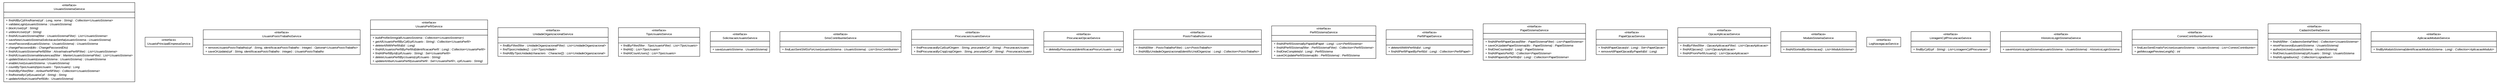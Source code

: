 #!/usr/local/bin/dot
#
# Class diagram 
# Generated by UMLGraph version R5_6 (http://www.umlgraph.org/)
#

digraph G {
	edge [fontname="arial",fontsize=10,labelfontname="arial",labelfontsize=10];
	node [fontname="arial",fontsize=10,shape=plaintext];
	nodesep=0.25;
	ranksep=0.5;
	// br.gov.to.sefaz.seg.business.gestao.service.UsuarioSistemaService
	c111104 [label=<<table title="br.gov.to.sefaz.seg.business.gestao.service.UsuarioSistemaService" border="0" cellborder="1" cellspacing="0" cellpadding="2" port="p" href="./UsuarioSistemaService.html">
		<tr><td><table border="0" cellspacing="0" cellpadding="1">
<tr><td align="center" balign="center"> &#171;interface&#187; </td></tr>
<tr><td align="center" balign="center"> UsuarioSistemaService </td></tr>
		</table></td></tr>
		<tr><td><table border="0" cellspacing="0" cellpadding="1">
<tr><td align="left" balign="left">  </td></tr>
		</table></td></tr>
		<tr><td><table border="0" cellspacing="0" cellpadding="1">
<tr><td align="left" balign="left"><font face="arial italic" point-size="10.0"> + findAllByCpfAndName(cpf : Long, nome : String) : Collection&lt;UsuarioSistema&gt; </font></td></tr>
<tr><td align="left" balign="left"><font face="arial italic" point-size="10.0"> + validateLogin(usuarioSistema : UsuarioSistema) </font></td></tr>
<tr><td align="left" balign="left"><font face="arial italic" point-size="10.0"> + blockUser(cpf : String) </font></td></tr>
<tr><td align="left" balign="left"><font face="arial italic" point-size="10.0"> + unblockUser(cpf : String) </font></td></tr>
<tr><td align="left" balign="left"><font face="arial italic" point-size="10.0"> + findAllUsuarioSistema(filter : UsuarioSistemaFilter) : List&lt;UsuarioSistema&gt; </font></td></tr>
<tr><td align="left" balign="left"><font face="arial italic" point-size="10.0"> + saveNewUsuarioSistemaSolicitacaoSenha(usuarioSistema : UsuarioSistema) </font></td></tr>
<tr><td align="left" balign="left"><font face="arial italic" point-size="10.0"> + resetPassword(usuarioSistema : UsuarioSistema) : UsuarioSistema </font></td></tr>
<tr><td align="left" balign="left"><font face="arial italic" point-size="10.0"> + changePassword(dto : ChangePasswordDto) </font></td></tr>
<tr><td align="left" balign="left"><font face="arial italic" point-size="10.0"> + findAllUsuarioSistemaPerfil(filter : AtivarInativarPerfilFilter) : List&lt;UsuarioSistema&gt; </font></td></tr>
<tr><td align="left" balign="left"><font face="arial italic" point-size="10.0"> + findAllUsuarioSistemaManutencao(filter : ManterUsuarioSistemaFilter) : List&lt;UsuarioSistema&gt; </font></td></tr>
<tr><td align="left" balign="left"><font face="arial italic" point-size="10.0"> + updateStatusUsuario(usuarioSistema : UsuarioSistema) : UsuarioSistema </font></td></tr>
<tr><td align="left" balign="left"><font face="arial italic" point-size="10.0"> + enableUser(usuarioSistema : UsuarioSistema) </font></td></tr>
<tr><td align="left" balign="left"><font face="arial italic" point-size="10.0"> + countByTipoUsuario(tipoUsuario : TipoUsuario) : Long </font></td></tr>
<tr><td align="left" balign="left"><font face="arial italic" point-size="10.0"> + findAllByFilter(filter : AtribuirPerfilFilter) : Collection&lt;UsuarioSistema&gt; </font></td></tr>
<tr><td align="left" balign="left"><font face="arial italic" point-size="10.0"> + findNomeByCpf(usuarioCpf : String) : String </font></td></tr>
<tr><td align="left" balign="left"><font face="arial italic" point-size="10.0"> + updateAtribuirUsuarioPerfil(dto : UsuarioSistema) </font></td></tr>
		</table></td></tr>
		</table>>, URL="./UsuarioSistemaService.html", fontname="arial", fontcolor="black", fontsize=10.0];
	// br.gov.to.sefaz.seg.business.gestao.service.UsuarioPrincipalEmpresaService
	c111105 [label=<<table title="br.gov.to.sefaz.seg.business.gestao.service.UsuarioPrincipalEmpresaService" border="0" cellborder="1" cellspacing="0" cellpadding="2" port="p" href="./UsuarioPrincipalEmpresaService.html">
		<tr><td><table border="0" cellspacing="0" cellpadding="1">
<tr><td align="center" balign="center"> &#171;interface&#187; </td></tr>
<tr><td align="center" balign="center"> UsuarioPrincipalEmpresaService </td></tr>
		</table></td></tr>
		</table>>, URL="./UsuarioPrincipalEmpresaService.html", fontname="arial", fontcolor="black", fontsize=10.0];
	// br.gov.to.sefaz.seg.business.gestao.service.UsuarioPostoTrabalhoService
	c111106 [label=<<table title="br.gov.to.sefaz.seg.business.gestao.service.UsuarioPostoTrabalhoService" border="0" cellborder="1" cellspacing="0" cellpadding="2" port="p" href="./UsuarioPostoTrabalhoService.html">
		<tr><td><table border="0" cellspacing="0" cellpadding="1">
<tr><td align="center" balign="center"> &#171;interface&#187; </td></tr>
<tr><td align="center" balign="center"> UsuarioPostoTrabalhoService </td></tr>
		</table></td></tr>
		<tr><td><table border="0" cellspacing="0" cellpadding="1">
<tr><td align="left" balign="left">  </td></tr>
		</table></td></tr>
		<tr><td><table border="0" cellspacing="0" cellpadding="1">
<tr><td align="left" balign="left"><font face="arial italic" point-size="10.0"> + removeUsuarioPostoTrabalho(cpf : String, identificacaoPostoTrabalho : Integer) : Optional&lt;UsuarioPostoTrabalho&gt; </font></td></tr>
<tr><td align="left" balign="left"><font face="arial italic" point-size="10.0"> + saveOrUpdate(cpf : String, identificacaoPostoTrabalho : Integer) : UsuarioPostoTrabalho </font></td></tr>
		</table></td></tr>
		</table>>, URL="./UsuarioPostoTrabalhoService.html", fontname="arial", fontcolor="black", fontsize=10.0];
	// br.gov.to.sefaz.seg.business.gestao.service.UsuarioPerfilService
	c111107 [label=<<table title="br.gov.to.sefaz.seg.business.gestao.service.UsuarioPerfilService" border="0" cellborder="1" cellspacing="0" cellpadding="2" port="p" href="./UsuarioPerfilService.html">
		<tr><td><table border="0" cellspacing="0" cellpadding="1">
<tr><td align="center" balign="center"> &#171;interface&#187; </td></tr>
<tr><td align="center" balign="center"> UsuarioPerfilService </td></tr>
		</table></td></tr>
		<tr><td><table border="0" cellspacing="0" cellpadding="1">
<tr><td align="left" balign="left">  </td></tr>
		</table></td></tr>
		<tr><td><table border="0" cellspacing="0" cellpadding="1">
<tr><td align="left" balign="left"><font face="arial italic" point-size="10.0"> + buildProfileString(allUsuarioSistema : Collection&lt;UsuarioSistema&gt;) </font></td></tr>
<tr><td align="left" balign="left"><font face="arial italic" point-size="10.0"> + getAllUsuarioPerfilByCpf(cpfUsuario : String) : Collection&lt;UsuarioPerfil&gt; </font></td></tr>
<tr><td align="left" balign="left"><font face="arial italic" point-size="10.0"> + deleteAllWithPerfilId(id : Long) </font></td></tr>
<tr><td align="left" balign="left"><font face="arial italic" point-size="10.0"> + findAllUsuariosPerfilByPerfilId(identificacaoPerfil : Long) : Collection&lt;UsuarioPerfil&gt; </font></td></tr>
<tr><td align="left" balign="left"><font face="arial italic" point-size="10.0"> + findAllPerfilById(cpfUsuario : String) : Set&lt;UsuarioPerfil&gt; </font></td></tr>
<tr><td align="left" balign="left"><font face="arial italic" point-size="10.0"> + deleteUsuarioPerfilByUsuario(cpfUsuario : String) </font></td></tr>
<tr><td align="left" balign="left"><font face="arial italic" point-size="10.0"> + updateAtribuirUsuarioPerfil(usuarioPerfil : Set&lt;UsuarioPerfil&gt;, cpfUsuario : String) </font></td></tr>
		</table></td></tr>
		</table>>, URL="./UsuarioPerfilService.html", fontname="arial", fontcolor="black", fontsize=10.0];
	// br.gov.to.sefaz.seg.business.gestao.service.UnidadeOrganizacionalService
	c111108 [label=<<table title="br.gov.to.sefaz.seg.business.gestao.service.UnidadeOrganizacionalService" border="0" cellborder="1" cellspacing="0" cellpadding="2" port="p" href="./UnidadeOrganizacionalService.html">
		<tr><td><table border="0" cellspacing="0" cellpadding="1">
<tr><td align="center" balign="center"> &#171;interface&#187; </td></tr>
<tr><td align="center" balign="center"> UnidadeOrganizacionalService </td></tr>
		</table></td></tr>
		<tr><td><table border="0" cellspacing="0" cellpadding="1">
<tr><td align="left" balign="left">  </td></tr>
		</table></td></tr>
		<tr><td><table border="0" cellspacing="0" cellpadding="1">
<tr><td align="left" balign="left"><font face="arial italic" point-size="10.0"> + findByFilter(filter : UnidadeOrganizacionalFilter) : List&lt;UnidadeOrganizacional&gt; </font></td></tr>
<tr><td align="left" balign="left"><font face="arial italic" point-size="10.0"> + findTiposUnidades() : List&lt;TipoUnidade&gt; </font></td></tr>
<tr><td align="left" balign="left"><font face="arial italic" point-size="10.0"> + findAllByTipoUnidade(characters : Character[]) : List&lt;UnidadeOrganizacional&gt; </font></td></tr>
		</table></td></tr>
		</table>>, URL="./UnidadeOrganizacionalService.html", fontname="arial", fontcolor="black", fontsize=10.0];
	// br.gov.to.sefaz.seg.business.gestao.service.TipoUsuarioService
	c111109 [label=<<table title="br.gov.to.sefaz.seg.business.gestao.service.TipoUsuarioService" border="0" cellborder="1" cellspacing="0" cellpadding="2" port="p" href="./TipoUsuarioService.html">
		<tr><td><table border="0" cellspacing="0" cellpadding="1">
<tr><td align="center" balign="center"> &#171;interface&#187; </td></tr>
<tr><td align="center" balign="center"> TipoUsuarioService </td></tr>
		</table></td></tr>
		<tr><td><table border="0" cellspacing="0" cellpadding="1">
<tr><td align="left" balign="left">  </td></tr>
		</table></td></tr>
		<tr><td><table border="0" cellspacing="0" cellpadding="1">
<tr><td align="left" balign="left"><font face="arial italic" point-size="10.0"> + findByFilter(filter : TipoUsuarioFilter) : List&lt;TipoUsuario&gt; </font></td></tr>
<tr><td align="left" balign="left"><font face="arial italic" point-size="10.0"> + findAll() : List&lt;TipoUsuario&gt; </font></td></tr>
<tr><td align="left" balign="left"><font face="arial italic" point-size="10.0"> + findAllCountUsers() : List&lt;TipoUsuario&gt; </font></td></tr>
		</table></td></tr>
		</table>>, URL="./TipoUsuarioService.html", fontname="arial", fontcolor="black", fontsize=10.0];
	// br.gov.to.sefaz.seg.business.gestao.service.SolicitacaoUsuarioService
	c111110 [label=<<table title="br.gov.to.sefaz.seg.business.gestao.service.SolicitacaoUsuarioService" border="0" cellborder="1" cellspacing="0" cellpadding="2" port="p" href="./SolicitacaoUsuarioService.html">
		<tr><td><table border="0" cellspacing="0" cellpadding="1">
<tr><td align="center" balign="center"> &#171;interface&#187; </td></tr>
<tr><td align="center" balign="center"> SolicitacaoUsuarioService </td></tr>
		</table></td></tr>
		<tr><td><table border="0" cellspacing="0" cellpadding="1">
<tr><td align="left" balign="left">  </td></tr>
		</table></td></tr>
		<tr><td><table border="0" cellspacing="0" cellpadding="1">
<tr><td align="left" balign="left"><font face="arial italic" point-size="10.0"> + save(usuarioSistema : UsuarioSistema) </font></td></tr>
		</table></td></tr>
		</table>>, URL="./SolicitacaoUsuarioService.html", fontname="arial", fontcolor="black", fontsize=10.0];
	// br.gov.to.sefaz.seg.business.gestao.service.SmsContribuinteService
	c111111 [label=<<table title="br.gov.to.sefaz.seg.business.gestao.service.SmsContribuinteService" border="0" cellborder="1" cellspacing="0" cellpadding="2" port="p" href="./SmsContribuinteService.html">
		<tr><td><table border="0" cellspacing="0" cellpadding="1">
<tr><td align="center" balign="center"> &#171;interface&#187; </td></tr>
<tr><td align="center" balign="center"> SmsContribuinteService </td></tr>
		</table></td></tr>
		<tr><td><table border="0" cellspacing="0" cellpadding="1">
<tr><td align="left" balign="left">  </td></tr>
		</table></td></tr>
		<tr><td><table border="0" cellspacing="0" cellpadding="1">
<tr><td align="left" balign="left"><font face="arial italic" point-size="10.0"> + findLastSentSMSsForUser(usuarioSistema : UsuarioSistema) : List&lt;SmsContribuinte&gt; </font></td></tr>
		</table></td></tr>
		</table>>, URL="./SmsContribuinteService.html", fontname="arial", fontcolor="black", fontsize=10.0];
	// br.gov.to.sefaz.seg.business.gestao.service.ProcuracaoUsuarioService
	c111112 [label=<<table title="br.gov.to.sefaz.seg.business.gestao.service.ProcuracaoUsuarioService" border="0" cellborder="1" cellspacing="0" cellpadding="2" port="p" href="./ProcuracaoUsuarioService.html">
		<tr><td><table border="0" cellspacing="0" cellpadding="1">
<tr><td align="center" balign="center"> &#171;interface&#187; </td></tr>
<tr><td align="center" balign="center"> ProcuracaoUsuarioService </td></tr>
		</table></td></tr>
		<tr><td><table border="0" cellspacing="0" cellpadding="1">
<tr><td align="left" balign="left">  </td></tr>
		</table></td></tr>
		<tr><td><table border="0" cellspacing="0" cellpadding="1">
<tr><td align="left" balign="left"><font face="arial italic" point-size="10.0"> + findProcuracaoByCpf(cpfOrigem : String, procuradorCpf : String) : ProcuracaoUsuario </font></td></tr>
<tr><td align="left" balign="left"><font face="arial italic" point-size="10.0"> + findProcuracaoByCnpj(cnpjOrigem : String, procuradorCpf : String) : ProcuracaoUsuario </font></td></tr>
		</table></td></tr>
		</table>>, URL="./ProcuracaoUsuarioService.html", fontname="arial", fontcolor="black", fontsize=10.0];
	// br.gov.to.sefaz.seg.business.gestao.service.ProcuracaoOpcaoService
	c111113 [label=<<table title="br.gov.to.sefaz.seg.business.gestao.service.ProcuracaoOpcaoService" border="0" cellborder="1" cellspacing="0" cellpadding="2" port="p" href="./ProcuracaoOpcaoService.html">
		<tr><td><table border="0" cellspacing="0" cellpadding="1">
<tr><td align="center" balign="center"> &#171;interface&#187; </td></tr>
<tr><td align="center" balign="center"> ProcuracaoOpcaoService </td></tr>
		</table></td></tr>
		<tr><td><table border="0" cellspacing="0" cellpadding="1">
<tr><td align="left" balign="left">  </td></tr>
		</table></td></tr>
		<tr><td><table border="0" cellspacing="0" cellpadding="1">
<tr><td align="left" balign="left"><font face="arial italic" point-size="10.0"> + deleteByProcuracao(identificacaoProcurUsuario : Long) </font></td></tr>
		</table></td></tr>
		</table>>, URL="./ProcuracaoOpcaoService.html", fontname="arial", fontcolor="black", fontsize=10.0];
	// br.gov.to.sefaz.seg.business.gestao.service.PostoTrabalhoService
	c111114 [label=<<table title="br.gov.to.sefaz.seg.business.gestao.service.PostoTrabalhoService" border="0" cellborder="1" cellspacing="0" cellpadding="2" port="p" href="./PostoTrabalhoService.html">
		<tr><td><table border="0" cellspacing="0" cellpadding="1">
<tr><td align="center" balign="center"> &#171;interface&#187; </td></tr>
<tr><td align="center" balign="center"> PostoTrabalhoService </td></tr>
		</table></td></tr>
		<tr><td><table border="0" cellspacing="0" cellpadding="1">
<tr><td align="left" balign="left">  </td></tr>
		</table></td></tr>
		<tr><td><table border="0" cellspacing="0" cellpadding="1">
<tr><td align="left" balign="left"><font face="arial italic" point-size="10.0"> + findAll(filter : PostoTrabalhoFilter) : List&lt;PostoTrabalho&gt; </font></td></tr>
<tr><td align="left" balign="left"><font face="arial italic" point-size="10.0"> + findAllByUnidadeOrganizacional(identificUnidOrganizac : Long) : Collection&lt;PostoTrabalho&gt; </font></td></tr>
		</table></td></tr>
		</table>>, URL="./PostoTrabalhoService.html", fontname="arial", fontcolor="black", fontsize=10.0];
	// br.gov.to.sefaz.seg.business.gestao.service.PerfilSistemaService
	c111115 [label=<<table title="br.gov.to.sefaz.seg.business.gestao.service.PerfilSistemaService" border="0" cellborder="1" cellspacing="0" cellpadding="2" port="p" href="./PerfilSistemaService.html">
		<tr><td><table border="0" cellspacing="0" cellpadding="1">
<tr><td align="center" balign="center"> &#171;interface&#187; </td></tr>
<tr><td align="center" balign="center"> PerfilSistemaService </td></tr>
		</table></td></tr>
		<tr><td><table border="0" cellspacing="0" cellpadding="1">
<tr><td align="left" balign="left">  </td></tr>
		</table></td></tr>
		<tr><td><table border="0" cellspacing="0" cellpadding="1">
<tr><td align="left" balign="left"><font face="arial italic" point-size="10.0"> + findAllPerfilSistemaByPapel(idPapel : Long) : List&lt;PerfilSistema&gt; </font></td></tr>
<tr><td align="left" balign="left"><font face="arial italic" point-size="10.0"> + findAllPerfilSistema(filter : PerfilSistemaFilter) : Collection&lt;PerfilSistema&gt; </font></td></tr>
<tr><td align="left" balign="left"><font face="arial italic" point-size="10.0"> + findOneComplete(id : Long) : PerfilSistema </font></td></tr>
<tr><td align="left" balign="left"><font face="arial italic" point-size="10.0"> + saveOrUpdatePerfilSistema(dto : PerfilSistema) : PerfilSistema </font></td></tr>
		</table></td></tr>
		</table>>, URL="./PerfilSistemaService.html", fontname="arial", fontcolor="black", fontsize=10.0];
	// br.gov.to.sefaz.seg.business.gestao.service.PerfilPapelService
	c111116 [label=<<table title="br.gov.to.sefaz.seg.business.gestao.service.PerfilPapelService" border="0" cellborder="1" cellspacing="0" cellpadding="2" port="p" href="./PerfilPapelService.html">
		<tr><td><table border="0" cellspacing="0" cellpadding="1">
<tr><td align="center" balign="center"> &#171;interface&#187; </td></tr>
<tr><td align="center" balign="center"> PerfilPapelService </td></tr>
		</table></td></tr>
		<tr><td><table border="0" cellspacing="0" cellpadding="1">
<tr><td align="left" balign="left">  </td></tr>
		</table></td></tr>
		<tr><td><table border="0" cellspacing="0" cellpadding="1">
<tr><td align="left" balign="left"><font face="arial italic" point-size="10.0"> + deleteAllWithPerfilId(id : Long) </font></td></tr>
<tr><td align="left" balign="left"><font face="arial italic" point-size="10.0"> + findAllPerfilPapelByPerfil(id : Long) : Collection&lt;PerfilPapel&gt; </font></td></tr>
		</table></td></tr>
		</table>>, URL="./PerfilPapelService.html", fontname="arial", fontcolor="black", fontsize=10.0];
	// br.gov.to.sefaz.seg.business.gestao.service.PapelSistemaService
	c111117 [label=<<table title="br.gov.to.sefaz.seg.business.gestao.service.PapelSistemaService" border="0" cellborder="1" cellspacing="0" cellpadding="2" port="p" href="./PapelSistemaService.html">
		<tr><td><table border="0" cellspacing="0" cellpadding="1">
<tr><td align="center" balign="center"> &#171;interface&#187; </td></tr>
<tr><td align="center" balign="center"> PapelSistemaService </td></tr>
		</table></td></tr>
		<tr><td><table border="0" cellspacing="0" cellpadding="1">
<tr><td align="left" balign="left">  </td></tr>
		</table></td></tr>
		<tr><td><table border="0" cellspacing="0" cellpadding="1">
<tr><td align="left" balign="left"><font face="arial italic" point-size="10.0"> + findAllPerfilPapelOpcao(filter : PapelSistemaFilter) : List&lt;PapelSistema&gt; </font></td></tr>
<tr><td align="left" balign="left"><font face="arial italic" point-size="10.0"> + saveOrUpdatePapelSistema(dto : PapelSistema) : PapelSistema </font></td></tr>
<tr><td align="left" balign="left"><font face="arial italic" point-size="10.0"> + findOneCounted(id : Long) : PapelSistema </font></td></tr>
<tr><td align="left" balign="left"><font face="arial italic" point-size="10.0"> + findAllPapeisPerfil() : Collection&lt;PapelSistema&gt; </font></td></tr>
<tr><td align="left" balign="left"><font face="arial italic" point-size="10.0"> + findAllPapeisByPerfilId(id : Long) : Collection&lt;PapelSistema&gt; </font></td></tr>
		</table></td></tr>
		</table>>, URL="./PapelSistemaService.html", fontname="arial", fontcolor="black", fontsize=10.0];
	// br.gov.to.sefaz.seg.business.gestao.service.PapelOpcaoService
	c111118 [label=<<table title="br.gov.to.sefaz.seg.business.gestao.service.PapelOpcaoService" border="0" cellborder="1" cellspacing="0" cellpadding="2" port="p" href="./PapelOpcaoService.html">
		<tr><td><table border="0" cellspacing="0" cellpadding="1">
<tr><td align="center" balign="center"> &#171;interface&#187; </td></tr>
<tr><td align="center" balign="center"> PapelOpcaoService </td></tr>
		</table></td></tr>
		<tr><td><table border="0" cellspacing="0" cellpadding="1">
<tr><td align="left" balign="left">  </td></tr>
		</table></td></tr>
		<tr><td><table border="0" cellspacing="0" cellpadding="1">
<tr><td align="left" balign="left"><font face="arial italic" point-size="10.0"> + findAllPapelOpcao(id : Long) : Set&lt;PapelOpcao&gt; </font></td></tr>
<tr><td align="left" balign="left"><font face="arial italic" point-size="10.0"> + removeAllPapelOpcaoByPapelId(id : Long) </font></td></tr>
		</table></td></tr>
		</table>>, URL="./PapelOpcaoService.html", fontname="arial", fontcolor="black", fontsize=10.0];
	// br.gov.to.sefaz.seg.business.gestao.service.OpcaoAplicacaoService
	c111119 [label=<<table title="br.gov.to.sefaz.seg.business.gestao.service.OpcaoAplicacaoService" border="0" cellborder="1" cellspacing="0" cellpadding="2" port="p" href="./OpcaoAplicacaoService.html">
		<tr><td><table border="0" cellspacing="0" cellpadding="1">
<tr><td align="center" balign="center"> &#171;interface&#187; </td></tr>
<tr><td align="center" balign="center"> OpcaoAplicacaoService </td></tr>
		</table></td></tr>
		<tr><td><table border="0" cellspacing="0" cellpadding="1">
<tr><td align="left" balign="left">  </td></tr>
		</table></td></tr>
		<tr><td><table border="0" cellspacing="0" cellpadding="1">
<tr><td align="left" balign="left"><font face="arial italic" point-size="10.0"> + findByFilter(filter : OpcaoAplicacaoFilter) : List&lt;OpcaoAplicacao&gt; </font></td></tr>
<tr><td align="left" balign="left"><font face="arial italic" point-size="10.0"> + findAllOpcoes() : List&lt;OpcaoAplicacao&gt; </font></td></tr>
<tr><td align="left" balign="left"><font face="arial italic" point-size="10.0"> + findAllFromPerfilUsuario() : List&lt;OpcaoAplicacao&gt; </font></td></tr>
		</table></td></tr>
		</table>>, URL="./OpcaoAplicacaoService.html", fontname="arial", fontcolor="black", fontsize=10.0];
	// br.gov.to.sefaz.seg.business.gestao.service.ModuloSistemaService
	c111120 [label=<<table title="br.gov.to.sefaz.seg.business.gestao.service.ModuloSistemaService" border="0" cellborder="1" cellspacing="0" cellpadding="2" port="p" href="./ModuloSistemaService.html">
		<tr><td><table border="0" cellspacing="0" cellpadding="1">
<tr><td align="center" balign="center"> &#171;interface&#187; </td></tr>
<tr><td align="center" balign="center"> ModuloSistemaService </td></tr>
		</table></td></tr>
		<tr><td><table border="0" cellspacing="0" cellpadding="1">
<tr><td align="left" balign="left">  </td></tr>
		</table></td></tr>
		<tr><td><table border="0" cellspacing="0" cellpadding="1">
<tr><td align="left" balign="left"><font face="arial italic" point-size="10.0"> + findAllSortedByAbreviacao() : List&lt;ModuloSistema&gt; </font></td></tr>
		</table></td></tr>
		</table>>, URL="./ModuloSistemaService.html", fontname="arial", fontcolor="black", fontsize=10.0];
	// br.gov.to.sefaz.seg.business.gestao.service.LogNavegacaoService
	c111121 [label=<<table title="br.gov.to.sefaz.seg.business.gestao.service.LogNavegacaoService" border="0" cellborder="1" cellspacing="0" cellpadding="2" port="p" href="./LogNavegacaoService.html">
		<tr><td><table border="0" cellspacing="0" cellpadding="1">
<tr><td align="center" balign="center"> &#171;interface&#187; </td></tr>
<tr><td align="center" balign="center"> LogNavegacaoService </td></tr>
		</table></td></tr>
		</table>>, URL="./LogNavegacaoService.html", fontname="arial", fontcolor="black", fontsize=10.0];
	// br.gov.to.sefaz.seg.business.gestao.service.ListagemCpfProcuracaoService
	c111122 [label=<<table title="br.gov.to.sefaz.seg.business.gestao.service.ListagemCpfProcuracaoService" border="0" cellborder="1" cellspacing="0" cellpadding="2" port="p" href="./ListagemCpfProcuracaoService.html">
		<tr><td><table border="0" cellspacing="0" cellpadding="1">
<tr><td align="center" balign="center"> &#171;interface&#187; </td></tr>
<tr><td align="center" balign="center"> ListagemCpfProcuracaoService </td></tr>
		</table></td></tr>
		<tr><td><table border="0" cellspacing="0" cellpadding="1">
<tr><td align="left" balign="left">  </td></tr>
		</table></td></tr>
		<tr><td><table border="0" cellspacing="0" cellpadding="1">
<tr><td align="left" balign="left"><font face="arial italic" point-size="10.0"> + findByCpf(cpf : String) : List&lt;ListagemCpfProcuracao&gt; </font></td></tr>
		</table></td></tr>
		</table>>, URL="./ListagemCpfProcuracaoService.html", fontname="arial", fontcolor="black", fontsize=10.0];
	// br.gov.to.sefaz.seg.business.gestao.service.HistoricoLoginSistemaService
	c111123 [label=<<table title="br.gov.to.sefaz.seg.business.gestao.service.HistoricoLoginSistemaService" border="0" cellborder="1" cellspacing="0" cellpadding="2" port="p" href="./HistoricoLoginSistemaService.html">
		<tr><td><table border="0" cellspacing="0" cellpadding="1">
<tr><td align="center" balign="center"> &#171;interface&#187; </td></tr>
<tr><td align="center" balign="center"> HistoricoLoginSistemaService </td></tr>
		</table></td></tr>
		<tr><td><table border="0" cellspacing="0" cellpadding="1">
<tr><td align="left" balign="left">  </td></tr>
		</table></td></tr>
		<tr><td><table border="0" cellspacing="0" cellpadding="1">
<tr><td align="left" balign="left"><font face="arial italic" point-size="10.0"> + saveHistoricoLoginSistema(usuarioSistema : UsuarioSistema) : HistoricoLoginSistema </font></td></tr>
		</table></td></tr>
		</table>>, URL="./HistoricoLoginSistemaService.html", fontname="arial", fontcolor="black", fontsize=10.0];
	// br.gov.to.sefaz.seg.business.gestao.service.CorreioContribuinteService
	c111124 [label=<<table title="br.gov.to.sefaz.seg.business.gestao.service.CorreioContribuinteService" border="0" cellborder="1" cellspacing="0" cellpadding="2" port="p" href="./CorreioContribuinteService.html">
		<tr><td><table border="0" cellspacing="0" cellpadding="1">
<tr><td align="center" balign="center"> &#171;interface&#187; </td></tr>
<tr><td align="center" balign="center"> CorreioContribuinteService </td></tr>
		</table></td></tr>
		<tr><td><table border="0" cellspacing="0" cellpadding="1">
<tr><td align="left" balign="left">  </td></tr>
		</table></td></tr>
		<tr><td><table border="0" cellspacing="0" cellpadding="1">
<tr><td align="left" balign="left"><font face="arial italic" point-size="10.0"> + findLastSentEmailsForUser(usuarioSistema : UsuarioSistema) : List&lt;CorreioContribuinte&gt; </font></td></tr>
<tr><td align="left" balign="left"><font face="arial italic" point-size="10.0"> + getMessagePreviewLength() : int </font></td></tr>
		</table></td></tr>
		</table>>, URL="./CorreioContribuinteService.html", fontname="arial", fontcolor="black", fontsize=10.0];
	// br.gov.to.sefaz.seg.business.gestao.service.CadastroSenhaService
	c111125 [label=<<table title="br.gov.to.sefaz.seg.business.gestao.service.CadastroSenhaService" border="0" cellborder="1" cellspacing="0" cellpadding="2" port="p" href="./CadastroSenhaService.html">
		<tr><td><table border="0" cellspacing="0" cellpadding="1">
<tr><td align="center" balign="center"> &#171;interface&#187; </td></tr>
<tr><td align="center" balign="center"> CadastroSenhaService </td></tr>
		</table></td></tr>
		<tr><td><table border="0" cellspacing="0" cellpadding="1">
<tr><td align="left" balign="left">  </td></tr>
		</table></td></tr>
		<tr><td><table border="0" cellspacing="0" cellpadding="1">
<tr><td align="left" balign="left"><font face="arial italic" point-size="10.0"> + findAll(filter : CadastroSenhaFilter) : Collection&lt;UsuarioSistema&gt; </font></td></tr>
<tr><td align="left" balign="left"><font face="arial italic" point-size="10.0"> + resetPassword(usuarioSistema : UsuarioSistema) </font></td></tr>
<tr><td align="left" balign="left"><font face="arial italic" point-size="10.0"> + authorizeUser(usuarioSistema : UsuarioSistema) </font></td></tr>
<tr><td align="left" balign="left"><font face="arial italic" point-size="10.0"> + findOneUsuarioSistema(cpfUsuario : String) : UsuarioSistema </font></td></tr>
<tr><td align="left" balign="left"><font face="arial italic" point-size="10.0"> + findAllLogradouros() : Collection&lt;Logradouro&gt; </font></td></tr>
		</table></td></tr>
		</table>>, URL="./CadastroSenhaService.html", fontname="arial", fontcolor="black", fontsize=10.0];
	// br.gov.to.sefaz.seg.business.gestao.service.AplicacaoModuloService
	c111126 [label=<<table title="br.gov.to.sefaz.seg.business.gestao.service.AplicacaoModuloService" border="0" cellborder="1" cellspacing="0" cellpadding="2" port="p" href="./AplicacaoModuloService.html">
		<tr><td><table border="0" cellspacing="0" cellpadding="1">
<tr><td align="center" balign="center"> &#171;interface&#187; </td></tr>
<tr><td align="center" balign="center"> AplicacaoModuloService </td></tr>
		</table></td></tr>
		<tr><td><table border="0" cellspacing="0" cellpadding="1">
<tr><td align="left" balign="left">  </td></tr>
		</table></td></tr>
		<tr><td><table border="0" cellspacing="0" cellpadding="1">
<tr><td align="left" balign="left"><font face="arial italic" point-size="10.0"> + findByModuloSistema(identificacaoModuloSistema : Long) : Collection&lt;AplicacaoModulo&gt; </font></td></tr>
		</table></td></tr>
		</table>>, URL="./AplicacaoModuloService.html", fontname="arial", fontcolor="black", fontsize=10.0];
}

